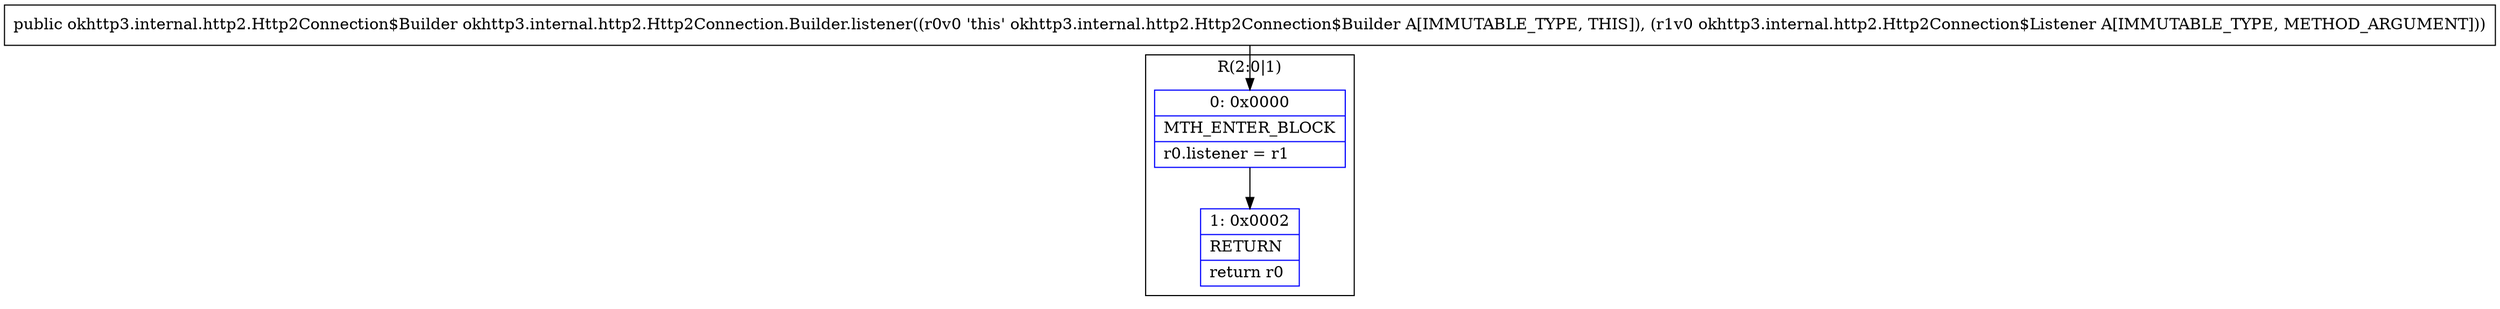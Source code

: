 digraph "CFG forokhttp3.internal.http2.Http2Connection.Builder.listener(Lokhttp3\/internal\/http2\/Http2Connection$Listener;)Lokhttp3\/internal\/http2\/Http2Connection$Builder;" {
subgraph cluster_Region_2146749186 {
label = "R(2:0|1)";
node [shape=record,color=blue];
Node_0 [shape=record,label="{0\:\ 0x0000|MTH_ENTER_BLOCK\l|r0.listener = r1\l}"];
Node_1 [shape=record,label="{1\:\ 0x0002|RETURN\l|return r0\l}"];
}
MethodNode[shape=record,label="{public okhttp3.internal.http2.Http2Connection$Builder okhttp3.internal.http2.Http2Connection.Builder.listener((r0v0 'this' okhttp3.internal.http2.Http2Connection$Builder A[IMMUTABLE_TYPE, THIS]), (r1v0 okhttp3.internal.http2.Http2Connection$Listener A[IMMUTABLE_TYPE, METHOD_ARGUMENT])) }"];
MethodNode -> Node_0;
Node_0 -> Node_1;
}

